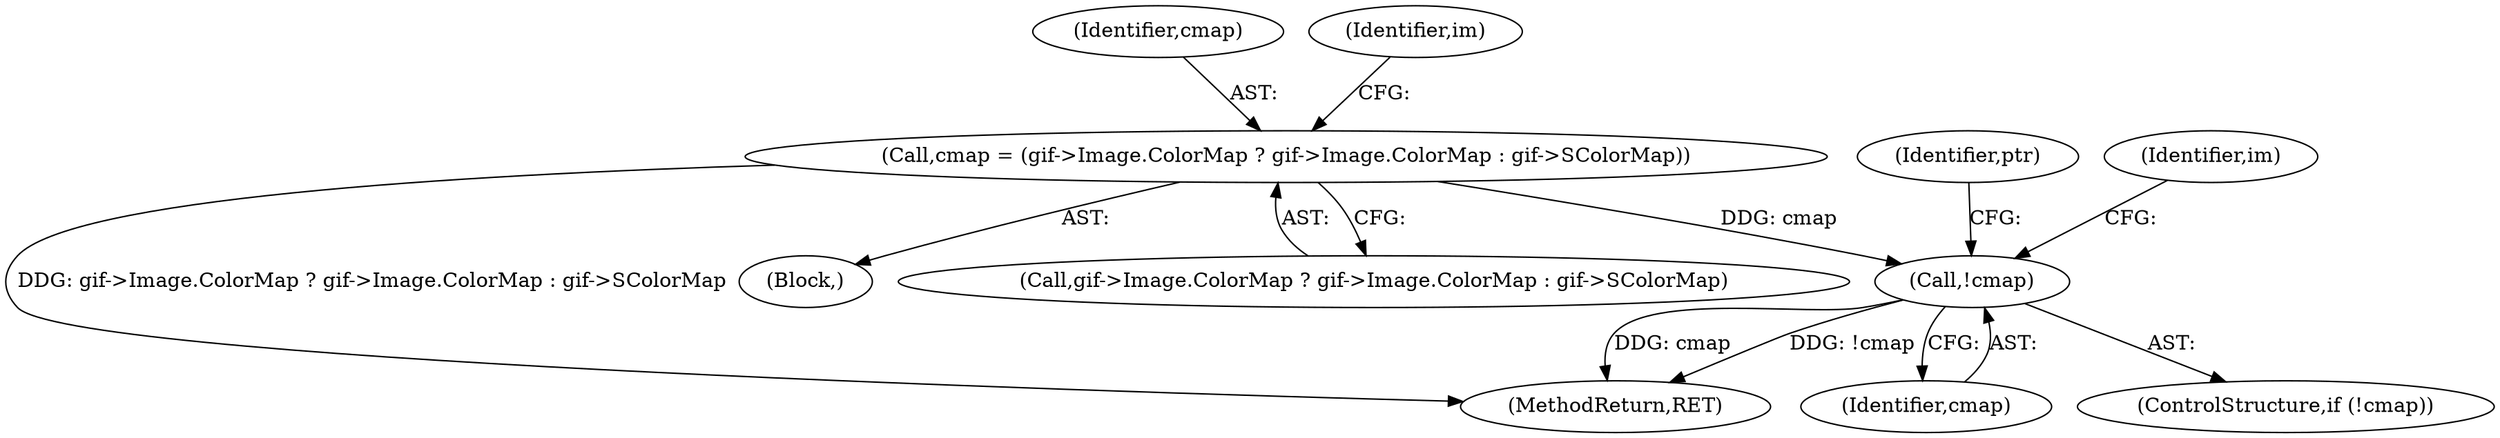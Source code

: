 digraph "0_enlightment_39641e74a560982fbf93f29bf96b37d27803cb56@pointer" {
"1000450" [label="(Call,cmap = (gif->Image.ColorMap ? gif->Image.ColorMap : gif->SColorMap))"];
"1000486" [label="(Call,!cmap)"];
"1000450" [label="(Call,cmap = (gif->Image.ColorMap ? gif->Image.ColorMap : gif->SColorMap))"];
"1000491" [label="(Identifier,im)"];
"1000487" [label="(Identifier,cmap)"];
"1000505" [label="(Identifier,ptr)"];
"1000451" [label="(Identifier,cmap)"];
"1000452" [label="(Call,gif->Image.ColorMap ? gif->Image.ColorMap : gif->SColorMap)"];
"1000644" [label="(MethodReturn,RET)"];
"1000486" [label="(Call,!cmap)"];
"1000485" [label="(ControlStructure,if (!cmap))"];
"1000468" [label="(Identifier,im)"];
"1000444" [label="(Block,)"];
"1000450" -> "1000444"  [label="AST: "];
"1000450" -> "1000452"  [label="CFG: "];
"1000451" -> "1000450"  [label="AST: "];
"1000452" -> "1000450"  [label="AST: "];
"1000468" -> "1000450"  [label="CFG: "];
"1000450" -> "1000644"  [label="DDG: gif->Image.ColorMap ? gif->Image.ColorMap : gif->SColorMap"];
"1000450" -> "1000486"  [label="DDG: cmap"];
"1000486" -> "1000485"  [label="AST: "];
"1000486" -> "1000487"  [label="CFG: "];
"1000487" -> "1000486"  [label="AST: "];
"1000491" -> "1000486"  [label="CFG: "];
"1000505" -> "1000486"  [label="CFG: "];
"1000486" -> "1000644"  [label="DDG: !cmap"];
"1000486" -> "1000644"  [label="DDG: cmap"];
}
